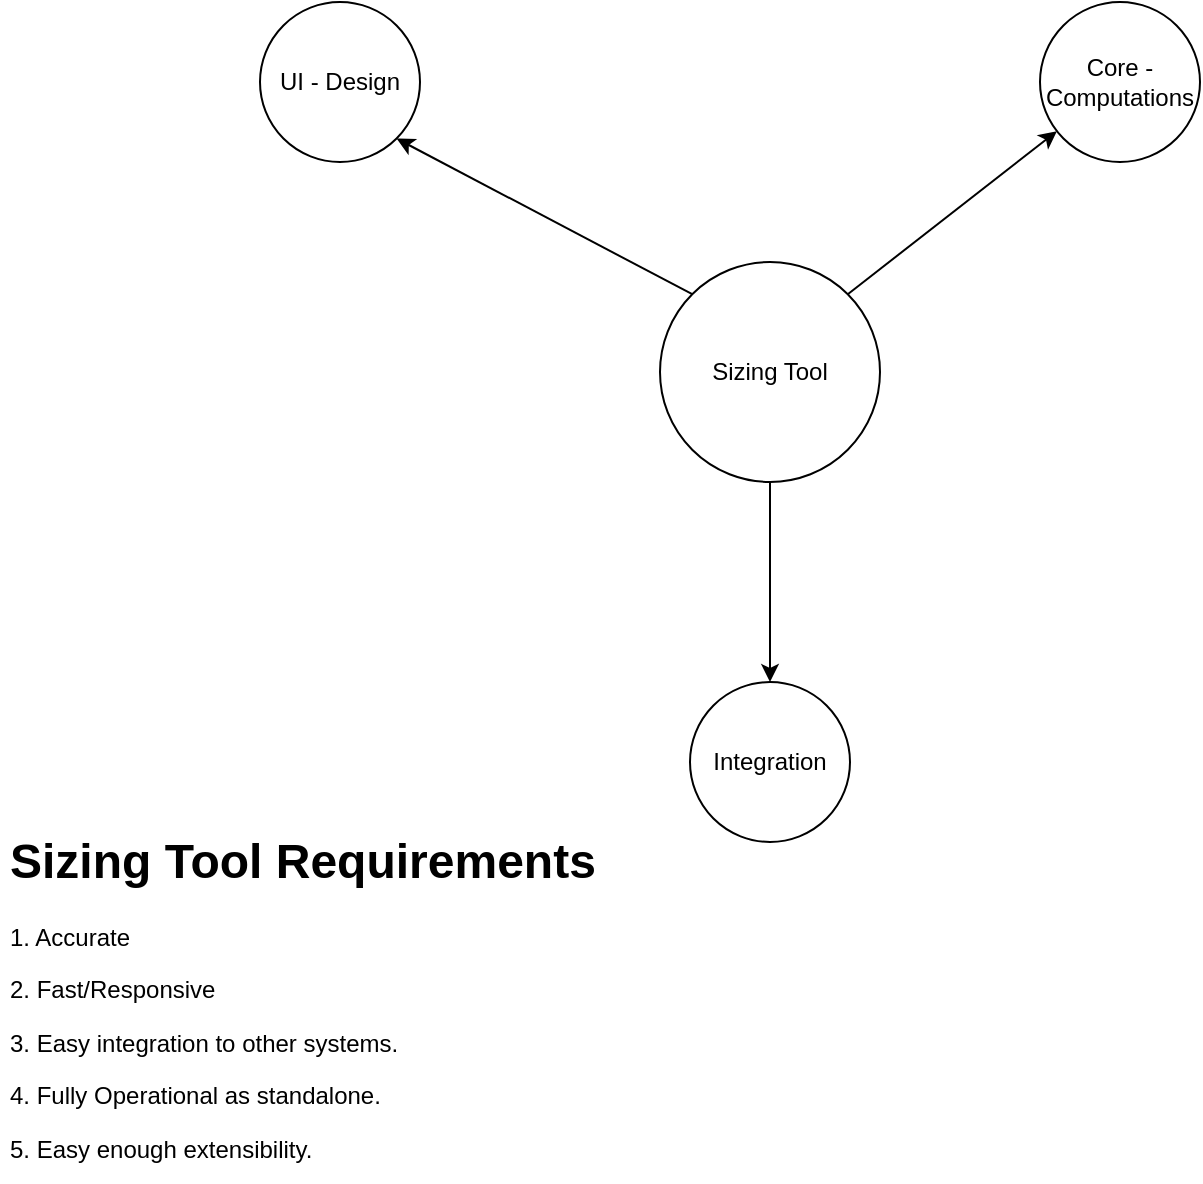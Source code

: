 <mxfile>
    <diagram id="0gC9hdpC3Vi6iD3xvtct" name="Page-1">
        <mxGraphModel dx="1177" dy="774" grid="1" gridSize="10" guides="1" tooltips="1" connect="1" arrows="1" fold="1" page="1" pageScale="1" pageWidth="850" pageHeight="1100" math="0" shadow="0">
            <root>
                <mxCell id="0"/>
                <mxCell id="1" parent="0"/>
                <mxCell id="5" style="edgeStyle=none;html=1;exitX=1;exitY=0;exitDx=0;exitDy=0;" edge="1" parent="1" source="2" target="4">
                    <mxGeometry relative="1" as="geometry"/>
                </mxCell>
                <mxCell id="6" style="edgeStyle=none;html=1;exitX=0;exitY=0;exitDx=0;exitDy=0;entryX=1;entryY=1;entryDx=0;entryDy=0;" edge="1" parent="1" source="2" target="3">
                    <mxGeometry relative="1" as="geometry"/>
                </mxCell>
                <mxCell id="9" style="edgeStyle=none;html=1;exitX=0.5;exitY=1;exitDx=0;exitDy=0;entryX=0.5;entryY=0;entryDx=0;entryDy=0;" edge="1" parent="1" source="2" target="7">
                    <mxGeometry relative="1" as="geometry"/>
                </mxCell>
                <mxCell id="2" value="Sizing Tool" style="ellipse;whiteSpace=wrap;html=1;aspect=fixed;" vertex="1" parent="1">
                    <mxGeometry x="370" y="330" width="110" height="110" as="geometry"/>
                </mxCell>
                <mxCell id="3" value="UI - Design" style="ellipse;whiteSpace=wrap;html=1;aspect=fixed;" vertex="1" parent="1">
                    <mxGeometry x="170" y="200" width="80" height="80" as="geometry"/>
                </mxCell>
                <mxCell id="4" value="Core - Computations" style="ellipse;whiteSpace=wrap;html=1;aspect=fixed;" vertex="1" parent="1">
                    <mxGeometry x="560" y="200" width="80" height="80" as="geometry"/>
                </mxCell>
                <mxCell id="7" value="Integration" style="ellipse;whiteSpace=wrap;html=1;aspect=fixed;" vertex="1" parent="1">
                    <mxGeometry x="385" y="540" width="80" height="80" as="geometry"/>
                </mxCell>
                <mxCell id="10" value="&lt;h1&gt;Sizing Tool Requirements&lt;/h1&gt;&lt;p&gt;1. Accurate&lt;/p&gt;&lt;p&gt;2. Fast/Responsive&lt;/p&gt;&lt;p&gt;3. Easy integration to other systems.&lt;/p&gt;&lt;p&gt;4. Fully Operational as standalone.&lt;/p&gt;&lt;p&gt;5. Easy enough extensibility.&lt;/p&gt;" style="text;html=1;strokeColor=none;fillColor=none;spacing=5;spacingTop=-20;whiteSpace=wrap;overflow=hidden;rounded=0;" vertex="1" parent="1">
                    <mxGeometry x="40" y="610" width="310" height="180" as="geometry"/>
                </mxCell>
            </root>
        </mxGraphModel>
    </diagram>
</mxfile>